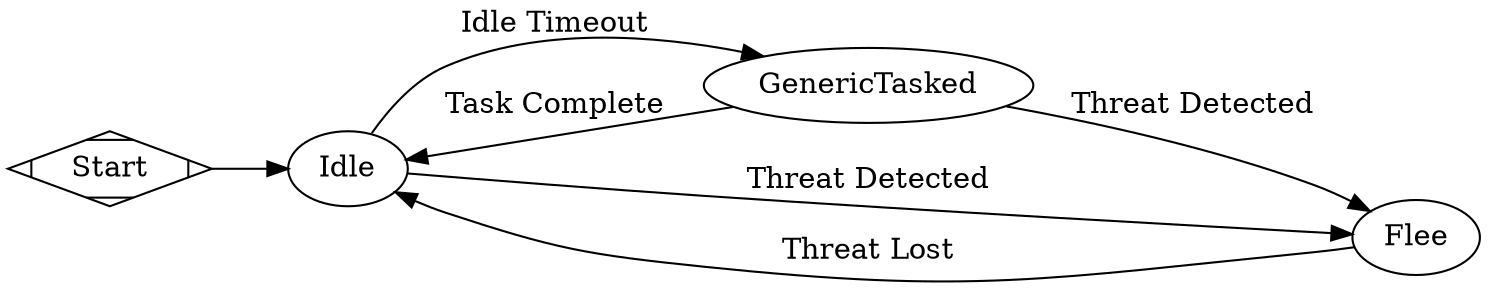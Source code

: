// TCM - the Tasking Coward Machine
// State Control Flow - Goal Region - Graphviz Dot
// Directed Graph
digraph G {
    rankdir=LR; // Left to Right, instead of Top to Bottom
    nodesep=.55; // Ensure nodes are separated by at least .55... units?
    overlap=false; // Nodes are not allowed to overlap.
    compound=true; // Allow edges between clusters

    // Declare our nodes ahead of time
    GR_IDLE [label = "Idle"];
    GR_TASKED [label = "GenericTasked"];
    GR_FLEE [label = "Flee"];

    // Idle to Wander Edge
    edge [label = "Idle Timeout"];
    GR_IDLE -> GR_TASKED;
    // Wander to Idle Edge
    edge [label = "Task Complete"];
    GR_TASKED -> GR_IDLE;
    // to Flee Edges
    edge [label = "Threat Detected"];
    GR_IDLE -> GR_FLEE;
    GR_TASKED -> GR_FLEE;
    // Flee to Idle
    edge [label = "Threat Lost"];
    GR_FLEE -> GR_IDLE;
    
    // Clear the edge label
    edge [label = ""];
    
    // We start at start!
    Start [shape=Mdiamond];
    // Start goes idle!
    Start -> GR_IDLE;
}
